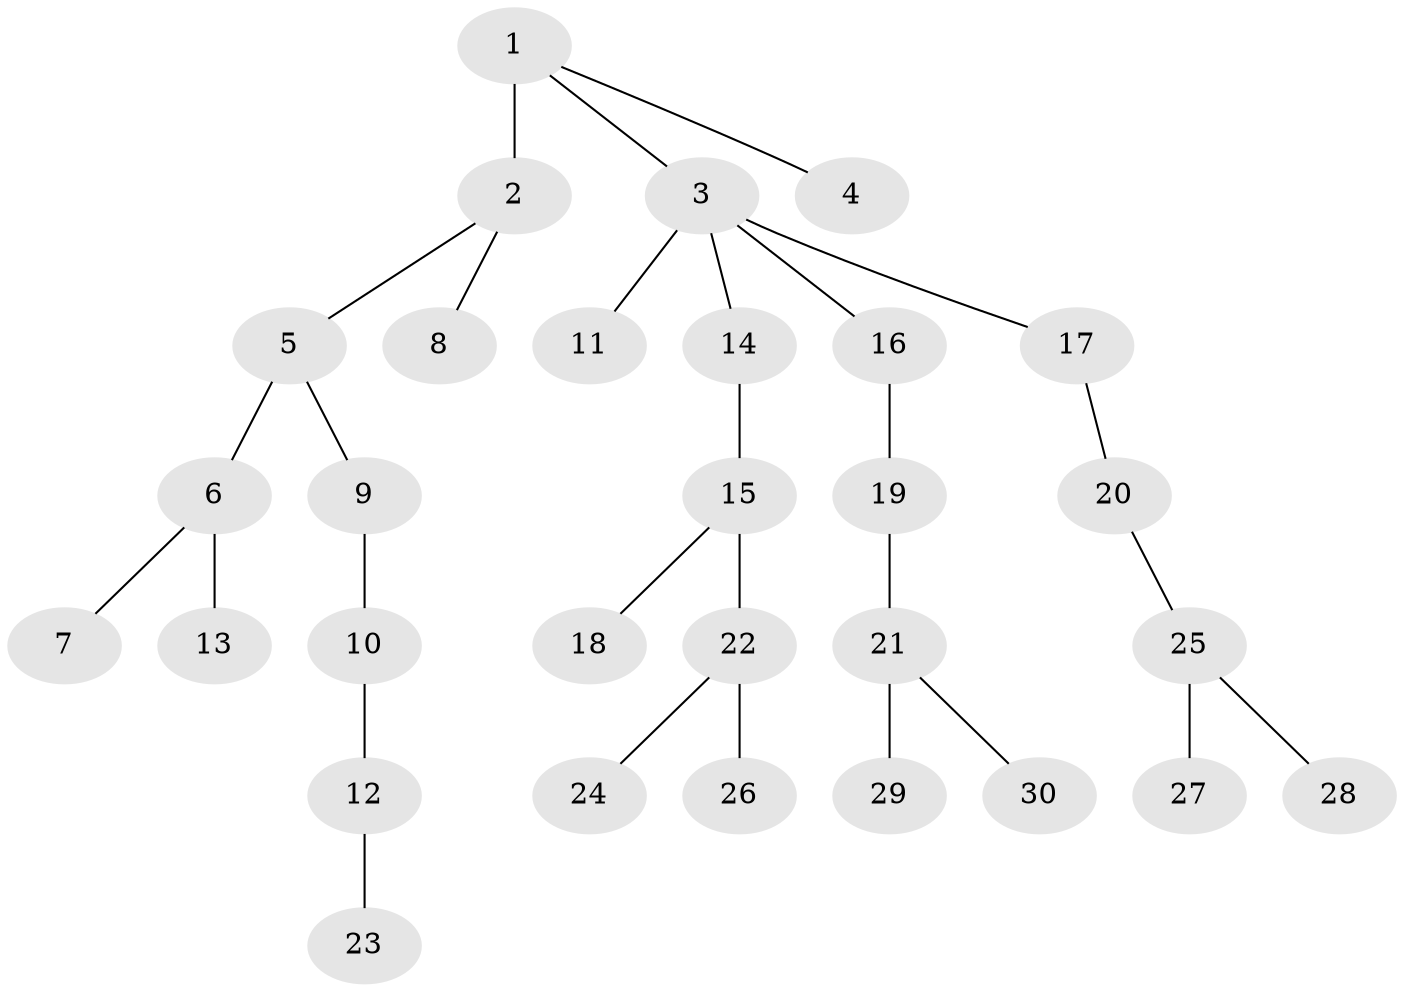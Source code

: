 // original degree distribution, {3: 0.12121212121212122, 8: 0.010101010101010102, 6: 0.010101010101010102, 2: 0.23232323232323232, 4: 0.06060606060606061, 5: 0.050505050505050504, 1: 0.5151515151515151}
// Generated by graph-tools (version 1.1) at 2025/51/03/04/25 22:51:48]
// undirected, 30 vertices, 29 edges
graph export_dot {
  node [color=gray90,style=filled];
  1;
  2;
  3;
  4;
  5;
  6;
  7;
  8;
  9;
  10;
  11;
  12;
  13;
  14;
  15;
  16;
  17;
  18;
  19;
  20;
  21;
  22;
  23;
  24;
  25;
  26;
  27;
  28;
  29;
  30;
  1 -- 2 [weight=4.0];
  1 -- 3 [weight=1.0];
  1 -- 4 [weight=1.0];
  2 -- 5 [weight=1.0];
  2 -- 8 [weight=1.0];
  3 -- 11 [weight=1.0];
  3 -- 14 [weight=1.0];
  3 -- 16 [weight=1.0];
  3 -- 17 [weight=1.0];
  5 -- 6 [weight=1.0];
  5 -- 9 [weight=1.0];
  6 -- 7 [weight=1.0];
  6 -- 13 [weight=1.0];
  9 -- 10 [weight=2.0];
  10 -- 12 [weight=1.0];
  12 -- 23 [weight=1.0];
  14 -- 15 [weight=2.0];
  15 -- 18 [weight=1.0];
  15 -- 22 [weight=1.0];
  16 -- 19 [weight=1.0];
  17 -- 20 [weight=1.0];
  19 -- 21 [weight=1.0];
  20 -- 25 [weight=1.0];
  21 -- 29 [weight=1.0];
  21 -- 30 [weight=1.0];
  22 -- 24 [weight=1.0];
  22 -- 26 [weight=1.0];
  25 -- 27 [weight=4.0];
  25 -- 28 [weight=1.0];
}
